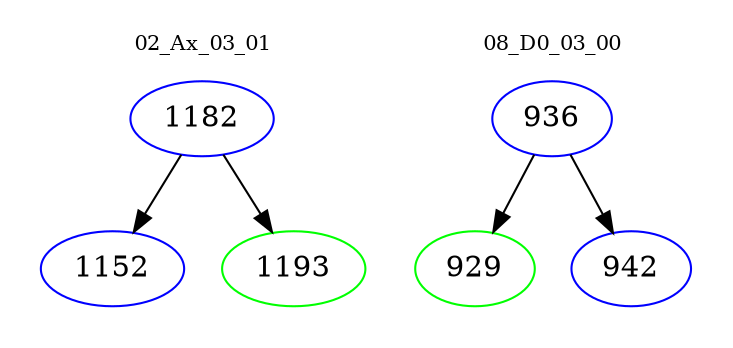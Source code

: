 digraph{
subgraph cluster_0 {
color = white
label = "02_Ax_03_01";
fontsize=10;
T0_1182 [label="1182", color="blue"]
T0_1182 -> T0_1152 [color="black"]
T0_1152 [label="1152", color="blue"]
T0_1182 -> T0_1193 [color="black"]
T0_1193 [label="1193", color="green"]
}
subgraph cluster_1 {
color = white
label = "08_D0_03_00";
fontsize=10;
T1_936 [label="936", color="blue"]
T1_936 -> T1_929 [color="black"]
T1_929 [label="929", color="green"]
T1_936 -> T1_942 [color="black"]
T1_942 [label="942", color="blue"]
}
}

